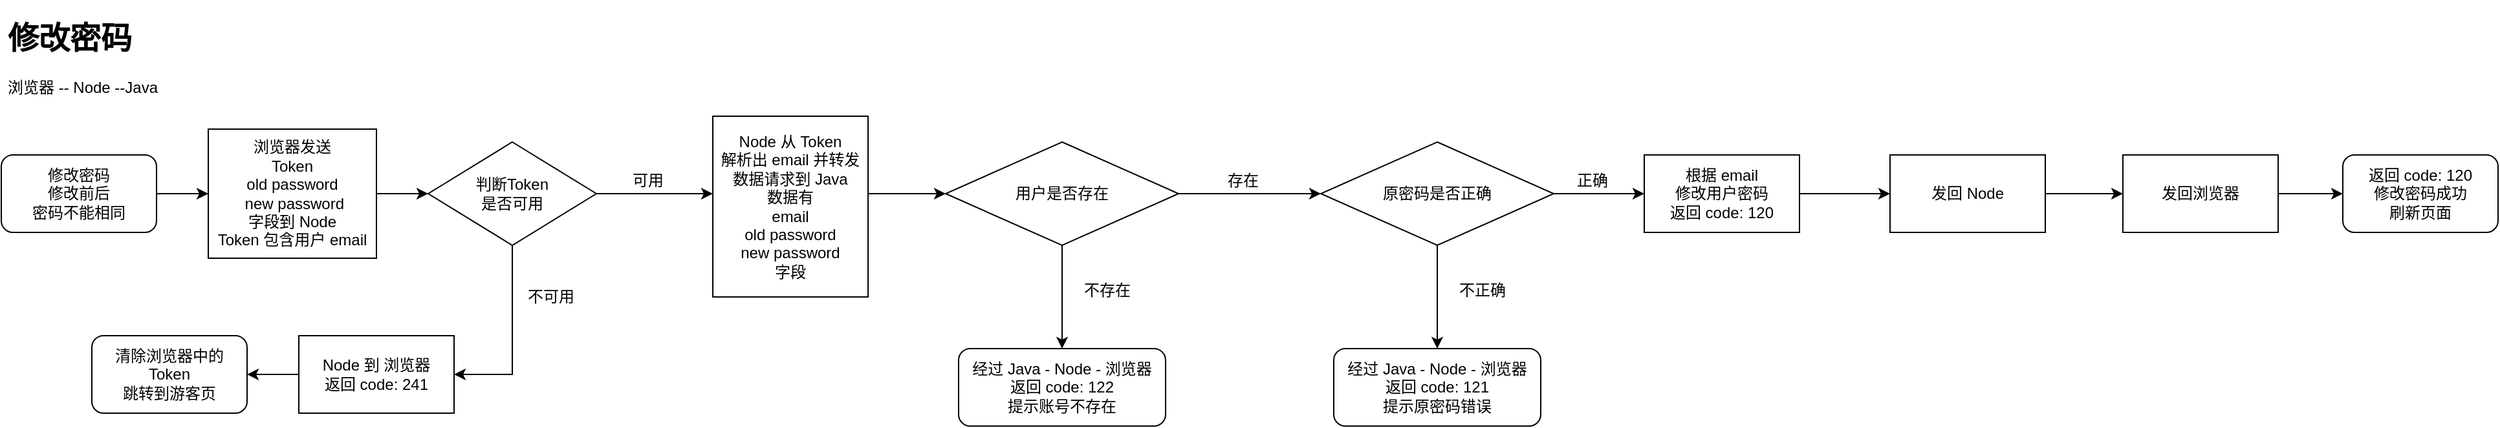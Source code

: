 <mxfile version="13.0.3" type="device"><diagram id="7bAXrIPIZU65n2M3OCyO" name="第 1 页"><mxGraphModel dx="1024" dy="592" grid="1" gridSize="10" guides="1" tooltips="1" connect="1" arrows="1" fold="1" page="1" pageScale="1" pageWidth="4000" pageHeight="1920" math="0" shadow="0"><root><mxCell id="0"/><mxCell id="1" parent="0"/><mxCell id="XnF8Y5QSWVlfnxgKU0xE-1" value="&lt;h1&gt;修改密码&lt;/h1&gt;&lt;p&gt;浏览器 -- Node --Java&lt;/p&gt;&lt;p&gt;&lt;br&gt;&lt;/p&gt;" style="text;html=1;strokeColor=none;fillColor=none;spacing=5;spacingTop=-20;whiteSpace=wrap;overflow=hidden;rounded=0;" parent="1" vertex="1"><mxGeometry x="60" y="140" width="190" height="80" as="geometry"/></mxCell><mxCell id="XnF8Y5QSWVlfnxgKU0xE-2" style="edgeStyle=orthogonalEdgeStyle;rounded=0;orthogonalLoop=1;jettySize=auto;html=1;entryX=0;entryY=0.5;entryDx=0;entryDy=0;" parent="1" source="XnF8Y5QSWVlfnxgKU0xE-3" target="XnF8Y5QSWVlfnxgKU0xE-8" edge="1"><mxGeometry relative="1" as="geometry"/></mxCell><mxCell id="XnF8Y5QSWVlfnxgKU0xE-3" value="浏览器发送 &lt;br&gt;Token &lt;br&gt;old password&lt;br&gt;&amp;nbsp;new password&lt;br&gt;字段到 Node&lt;br&gt;Token 包含用户 email" style="rounded=0;whiteSpace=wrap;html=1;" parent="1" vertex="1"><mxGeometry x="220" y="230" width="130" height="100" as="geometry"/></mxCell><mxCell id="XnF8Y5QSWVlfnxgKU0xE-4" style="edgeStyle=orthogonalEdgeStyle;rounded=0;orthogonalLoop=1;jettySize=auto;html=1;entryX=0;entryY=0.5;entryDx=0;entryDy=0;" parent="1" source="XnF8Y5QSWVlfnxgKU0xE-5" target="XnF8Y5QSWVlfnxgKU0xE-3" edge="1"><mxGeometry relative="1" as="geometry"/></mxCell><mxCell id="XnF8Y5QSWVlfnxgKU0xE-5" value="修改密码&lt;br&gt;修改前后&lt;br&gt;密码不能相同" style="rounded=1;whiteSpace=wrap;html=1;" parent="1" vertex="1"><mxGeometry x="60" y="250" width="120" height="60" as="geometry"/></mxCell><mxCell id="XnF8Y5QSWVlfnxgKU0xE-6" style="edgeStyle=orthogonalEdgeStyle;rounded=0;orthogonalLoop=1;jettySize=auto;html=1;" parent="1" source="XnF8Y5QSWVlfnxgKU0xE-8" edge="1"><mxGeometry relative="1" as="geometry"><mxPoint x="410" y="420" as="targetPoint"/><Array as="points"><mxPoint x="455" y="420"/></Array></mxGeometry></mxCell><mxCell id="XnF8Y5QSWVlfnxgKU0xE-7" style="edgeStyle=orthogonalEdgeStyle;rounded=0;orthogonalLoop=1;jettySize=auto;html=1;entryX=0;entryY=0.5;entryDx=0;entryDy=0;" parent="1" source="XnF8Y5QSWVlfnxgKU0xE-8" edge="1"><mxGeometry relative="1" as="geometry"><mxPoint x="610" y="280" as="targetPoint"/></mxGeometry></mxCell><mxCell id="XnF8Y5QSWVlfnxgKU0xE-8" value="判断Token &lt;br&gt;是否可用" style="rhombus;whiteSpace=wrap;html=1;" parent="1" vertex="1"><mxGeometry x="390" y="240" width="130" height="80" as="geometry"/></mxCell><mxCell id="XnF8Y5QSWVlfnxgKU0xE-9" value="不可用" style="text;html=1;strokeColor=none;fillColor=none;align=center;verticalAlign=middle;whiteSpace=wrap;rounded=0;" parent="1" vertex="1"><mxGeometry x="450" y="350" width="70" height="20" as="geometry"/></mxCell><mxCell id="XnF8Y5QSWVlfnxgKU0xE-10" value="可用" style="text;html=1;strokeColor=none;fillColor=none;align=center;verticalAlign=middle;whiteSpace=wrap;rounded=0;" parent="1" vertex="1"><mxGeometry x="540" y="260" width="40" height="20" as="geometry"/></mxCell><mxCell id="XnF8Y5QSWVlfnxgKU0xE-13" style="edgeStyle=orthogonalEdgeStyle;rounded=0;orthogonalLoop=1;jettySize=auto;html=1;entryX=0;entryY=0.5;entryDx=0;entryDy=0;" parent="1" source="XnF8Y5QSWVlfnxgKU0xE-14" target="XnF8Y5QSWVlfnxgKU0xE-17" edge="1"><mxGeometry relative="1" as="geometry"><Array as="points"><mxPoint x="750" y="280"/><mxPoint x="750" y="280"/></Array></mxGeometry></mxCell><mxCell id="XnF8Y5QSWVlfnxgKU0xE-14" value="Node 从 Token &lt;br&gt;解析出 email 并转发&lt;br&gt;数据请求到 Java&lt;br&gt;数据有 &lt;br&gt;email&lt;br&gt;old password&lt;br&gt;new password&lt;br&gt;字段" style="rounded=0;whiteSpace=wrap;html=1;" parent="1" vertex="1"><mxGeometry x="610" y="220" width="120" height="140" as="geometry"/></mxCell><mxCell id="XnF8Y5QSWVlfnxgKU0xE-15" style="edgeStyle=orthogonalEdgeStyle;rounded=0;orthogonalLoop=1;jettySize=auto;html=1;" parent="1" source="XnF8Y5QSWVlfnxgKU0xE-17" edge="1"><mxGeometry relative="1" as="geometry"><mxPoint x="1080" y="280" as="targetPoint"/></mxGeometry></mxCell><mxCell id="XnF8Y5QSWVlfnxgKU0xE-16" style="edgeStyle=orthogonalEdgeStyle;rounded=0;orthogonalLoop=1;jettySize=auto;html=1;entryX=0.5;entryY=0;entryDx=0;entryDy=0;" parent="1" source="XnF8Y5QSWVlfnxgKU0xE-17" target="XnF8Y5QSWVlfnxgKU0xE-20" edge="1"><mxGeometry relative="1" as="geometry"><mxPoint x="1070" y="400" as="targetPoint"/><Array as="points"/></mxGeometry></mxCell><mxCell id="XnF8Y5QSWVlfnxgKU0xE-17" value="用户是否存在" style="rhombus;whiteSpace=wrap;html=1;" parent="1" vertex="1"><mxGeometry x="790" y="240" width="180" height="80" as="geometry"/></mxCell><mxCell id="XnF8Y5QSWVlfnxgKU0xE-18" value="存在" style="text;html=1;strokeColor=none;fillColor=none;align=center;verticalAlign=middle;whiteSpace=wrap;rounded=0;" parent="1" vertex="1"><mxGeometry x="990" y="260" width="60" height="20" as="geometry"/></mxCell><mxCell id="XnF8Y5QSWVlfnxgKU0xE-19" value="不存在" style="text;html=1;strokeColor=none;fillColor=none;align=center;verticalAlign=middle;whiteSpace=wrap;rounded=0;" parent="1" vertex="1"><mxGeometry x="880" y="340" width="70" height="30" as="geometry"/></mxCell><mxCell id="XnF8Y5QSWVlfnxgKU0xE-20" value="经过 Java - Node - 浏览器&lt;br&gt;返回 code: 122&lt;br&gt;提示账号不存在" style="rounded=1;whiteSpace=wrap;html=1;" parent="1" vertex="1"><mxGeometry x="800" y="400" width="160" height="60" as="geometry"/></mxCell><mxCell id="XnF8Y5QSWVlfnxgKU0xE-36" style="edgeStyle=orthogonalEdgeStyle;rounded=0;orthogonalLoop=1;jettySize=auto;html=1;entryX=0;entryY=0.5;entryDx=0;entryDy=0;" parent="1" source="XnF8Y5QSWVlfnxgKU0xE-22" target="XnF8Y5QSWVlfnxgKU0xE-26" edge="1"><mxGeometry relative="1" as="geometry"/></mxCell><mxCell id="XnF8Y5QSWVlfnxgKU0xE-22" value="根据 email&lt;br&gt;修改用户密码&lt;br&gt;返回 code: 120" style="rounded=0;whiteSpace=wrap;html=1;" parent="1" vertex="1"><mxGeometry x="1330" y="250" width="120" height="60" as="geometry"/></mxCell><mxCell id="XnF8Y5QSWVlfnxgKU0xE-44" style="edgeStyle=orthogonalEdgeStyle;rounded=0;orthogonalLoop=1;jettySize=auto;html=1;entryX=0;entryY=0.5;entryDx=0;entryDy=0;" parent="1" source="XnF8Y5QSWVlfnxgKU0xE-26" target="XnF8Y5QSWVlfnxgKU0xE-28" edge="1"><mxGeometry relative="1" as="geometry"/></mxCell><mxCell id="XnF8Y5QSWVlfnxgKU0xE-26" value="发回 Node" style="rounded=0;whiteSpace=wrap;html=1;" parent="1" vertex="1"><mxGeometry x="1520" y="250" width="120" height="60" as="geometry"/></mxCell><mxCell id="XnF8Y5QSWVlfnxgKU0xE-45" style="edgeStyle=orthogonalEdgeStyle;rounded=0;orthogonalLoop=1;jettySize=auto;html=1;entryX=0;entryY=0.5;entryDx=0;entryDy=0;" parent="1" source="XnF8Y5QSWVlfnxgKU0xE-28" target="XnF8Y5QSWVlfnxgKU0xE-29" edge="1"><mxGeometry relative="1" as="geometry"/></mxCell><mxCell id="XnF8Y5QSWVlfnxgKU0xE-28" value="发回浏览器" style="rounded=0;whiteSpace=wrap;html=1;" parent="1" vertex="1"><mxGeometry x="1700" y="250" width="120" height="60" as="geometry"/></mxCell><mxCell id="XnF8Y5QSWVlfnxgKU0xE-29" value="返回 code: 120&lt;br&gt;修改密码成功&lt;br&gt;刷新页面" style="rounded=1;whiteSpace=wrap;html=1;" parent="1" vertex="1"><mxGeometry x="1870" y="250" width="120" height="60" as="geometry"/></mxCell><mxCell id="XnF8Y5QSWVlfnxgKU0xE-40" value="&lt;span&gt;清除浏览器中的 Token&lt;/span&gt;&lt;br&gt;&lt;span&gt;跳转到游客页&lt;/span&gt;" style="rounded=1;whiteSpace=wrap;html=1;" parent="1" vertex="1"><mxGeometry x="130" y="390" width="120" height="60" as="geometry"/></mxCell><mxCell id="XnF8Y5QSWVlfnxgKU0xE-43" style="edgeStyle=orthogonalEdgeStyle;rounded=0;orthogonalLoop=1;jettySize=auto;html=1;entryX=1;entryY=0.5;entryDx=0;entryDy=0;" parent="1" source="XnF8Y5QSWVlfnxgKU0xE-42" target="XnF8Y5QSWVlfnxgKU0xE-40" edge="1"><mxGeometry relative="1" as="geometry"/></mxCell><mxCell id="XnF8Y5QSWVlfnxgKU0xE-42" value="Node 到 浏览器&lt;br&gt;返回 code: 241" style="rounded=0;whiteSpace=wrap;html=1;" parent="1" vertex="1"><mxGeometry x="290" y="390" width="120" height="60" as="geometry"/></mxCell><mxCell id="KARY3ac80VlEY_Xb7k9x-1" style="edgeStyle=orthogonalEdgeStyle;rounded=0;orthogonalLoop=1;jettySize=auto;html=1;exitX=0.5;exitY=1;exitDx=0;exitDy=0;" parent="1" source="XnF8Y5QSWVlfnxgKU0xE-14" target="XnF8Y5QSWVlfnxgKU0xE-14" edge="1"><mxGeometry relative="1" as="geometry"/></mxCell><mxCell id="KARY3ac80VlEY_Xb7k9x-2" style="edgeStyle=orthogonalEdgeStyle;rounded=0;orthogonalLoop=1;jettySize=auto;html=1;entryX=0;entryY=0.5;entryDx=0;entryDy=0;" parent="1" source="KARY3ac80VlEY_Xb7k9x-4" target="XnF8Y5QSWVlfnxgKU0xE-22" edge="1"><mxGeometry relative="1" as="geometry"><mxPoint x="1285" y="410" as="targetPoint"/></mxGeometry></mxCell><mxCell id="KARY3ac80VlEY_Xb7k9x-3" style="edgeStyle=orthogonalEdgeStyle;rounded=0;orthogonalLoop=1;jettySize=auto;html=1;entryX=0.5;entryY=0;entryDx=0;entryDy=0;" parent="1" source="KARY3ac80VlEY_Xb7k9x-4" target="KARY3ac80VlEY_Xb7k9x-7" edge="1"><mxGeometry relative="1" as="geometry"><mxPoint x="1360" y="400" as="targetPoint"/><Array as="points"/></mxGeometry></mxCell><mxCell id="KARY3ac80VlEY_Xb7k9x-4" value="原密码是否正确" style="rhombus;whiteSpace=wrap;html=1;" parent="1" vertex="1"><mxGeometry x="1080" y="240" width="180" height="80" as="geometry"/></mxCell><mxCell id="KARY3ac80VlEY_Xb7k9x-5" value="正确" style="text;html=1;strokeColor=none;fillColor=none;align=center;verticalAlign=middle;whiteSpace=wrap;rounded=0;" parent="1" vertex="1"><mxGeometry x="1260" y="260" width="60" height="20" as="geometry"/></mxCell><mxCell id="KARY3ac80VlEY_Xb7k9x-6" value="不正确" style="text;html=1;strokeColor=none;fillColor=none;align=center;verticalAlign=middle;whiteSpace=wrap;rounded=0;" parent="1" vertex="1"><mxGeometry x="1170" y="340" width="70" height="30" as="geometry"/></mxCell><mxCell id="KARY3ac80VlEY_Xb7k9x-7" value="经过 Java - Node - 浏览器&lt;br&gt;返回 code: 121&lt;br&gt;提示原密码错误" style="rounded=1;whiteSpace=wrap;html=1;" parent="1" vertex="1"><mxGeometry x="1090" y="400" width="160" height="60" as="geometry"/></mxCell></root></mxGraphModel></diagram></mxfile>